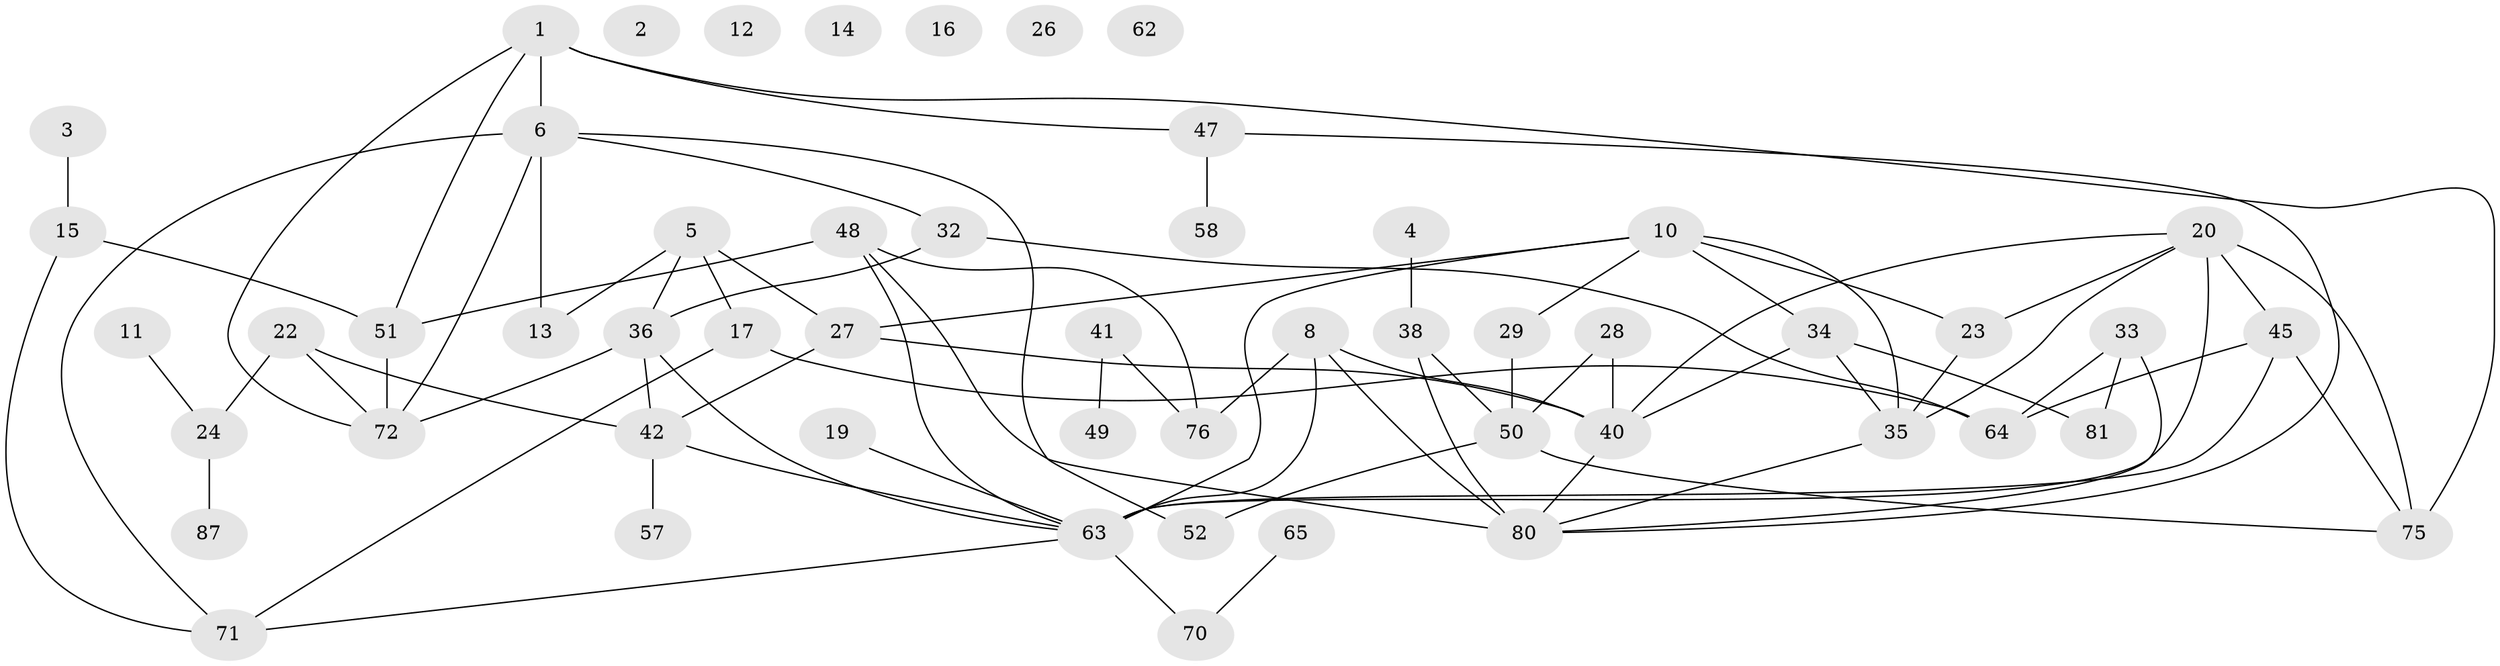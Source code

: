 // original degree distribution, {2: 0.20689655172413793, 0: 0.04597701149425287, 1: 0.26436781609195403, 4: 0.19540229885057472, 5: 0.11494252873563218, 3: 0.12643678160919541, 7: 0.022988505747126436, 6: 0.022988505747126436}
// Generated by graph-tools (version 1.1) at 2025/41/03/06/25 10:41:23]
// undirected, 54 vertices, 82 edges
graph export_dot {
graph [start="1"]
  node [color=gray90,style=filled];
  1 [super="+7"];
  2;
  3;
  4;
  5 [super="+37"];
  6 [super="+9"];
  8 [super="+82"];
  10 [super="+25"];
  11;
  12;
  13 [super="+21"];
  14 [super="+56"];
  15 [super="+18"];
  16 [super="+30"];
  17 [super="+46"];
  19;
  20 [super="+31"];
  22 [super="+39"];
  23 [super="+43"];
  24 [super="+69"];
  26;
  27 [super="+55"];
  28;
  29 [super="+60"];
  32 [super="+78"];
  33;
  34 [super="+53"];
  35 [super="+85"];
  36 [super="+54"];
  38 [super="+73"];
  40 [super="+66"];
  41 [super="+79"];
  42 [super="+44"];
  45 [super="+74"];
  47 [super="+59"];
  48 [super="+61"];
  49;
  50 [super="+67"];
  51 [super="+84"];
  52 [super="+68"];
  57;
  58;
  62;
  63 [super="+77"];
  64 [super="+86"];
  65;
  70;
  71;
  72;
  75;
  76;
  80 [super="+83"];
  81;
  87;
  1 -- 72;
  1 -- 6;
  1 -- 75;
  1 -- 47;
  1 -- 51;
  3 -- 15;
  4 -- 38;
  5 -- 27;
  5 -- 13;
  5 -- 36;
  5 -- 17;
  6 -- 52;
  6 -- 13;
  6 -- 72;
  6 -- 71;
  6 -- 32;
  8 -- 80 [weight=2];
  8 -- 40;
  8 -- 76;
  8 -- 63;
  10 -- 29;
  10 -- 34;
  10 -- 63;
  10 -- 27;
  10 -- 23;
  10 -- 35;
  11 -- 24;
  15 -- 71;
  15 -- 51;
  17 -- 64;
  17 -- 71;
  19 -- 63;
  20 -- 40;
  20 -- 63 [weight=2];
  20 -- 75;
  20 -- 23;
  20 -- 35;
  20 -- 45;
  22 -- 42;
  22 -- 24;
  22 -- 72;
  23 -- 35;
  24 -- 87;
  27 -- 42;
  27 -- 40;
  28 -- 50;
  28 -- 40;
  29 -- 50 [weight=2];
  32 -- 64;
  32 -- 36;
  33 -- 64;
  33 -- 81;
  33 -- 80;
  34 -- 40;
  34 -- 81;
  34 -- 35;
  35 -- 80;
  36 -- 42;
  36 -- 63;
  36 -- 72;
  38 -- 80;
  38 -- 50;
  40 -- 80;
  41 -- 76;
  41 -- 49;
  42 -- 57;
  42 -- 63;
  45 -- 63;
  45 -- 64;
  45 -- 75;
  47 -- 58;
  47 -- 80;
  48 -- 63;
  48 -- 76;
  48 -- 80;
  48 -- 51;
  50 -- 75;
  50 -- 52;
  51 -- 72;
  63 -- 70;
  63 -- 71;
  65 -- 70;
}
